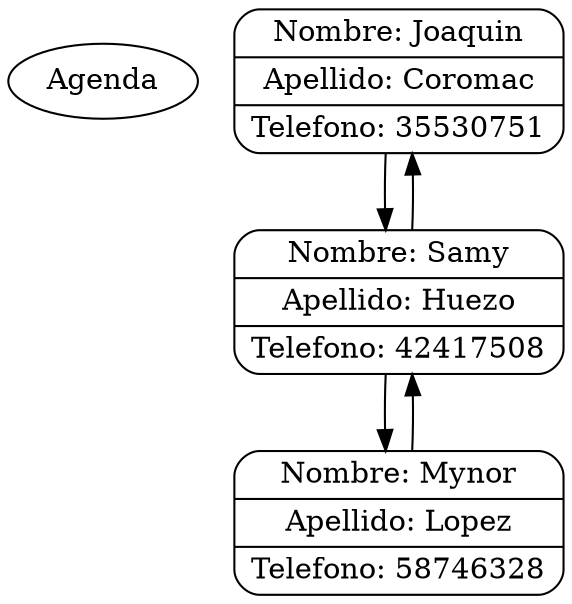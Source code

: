 digraph G{
Label[label="Agenda"]
<funciones.Nodo object at 0x0000028E1E5E88E0>[label="{ Nombre: Joaquin | Apellido: Coromac | Telefono: 35530751 }",shape=Mrecord]
<funciones.Nodo object at 0x0000028E1E61E6A0>[label="{ Nombre: Samy | Apellido: Huezo | Telefono: 42417508 }",shape=Mrecord]
<funciones.Nodo object at 0x0000028E1E61EBE0>[label="{ Nombre: Mynor | Apellido: Lopez | Telefono: 58746328 }",shape=Mrecord]
<funciones.Nodo object at 0x0000028E1E5E88E0>-><funciones.Nodo object at 0x0000028E1E61E6A0>
<funciones.Nodo object at 0x0000028E1E61E6A0>-><funciones.Nodo object at 0x0000028E1E5E88E0>
<funciones.Nodo object at 0x0000028E1E61E6A0>-><funciones.Nodo object at 0x0000028E1E61EBE0>
<funciones.Nodo object at 0x0000028E1E61EBE0>-><funciones.Nodo object at 0x0000028E1E61E6A0>
}